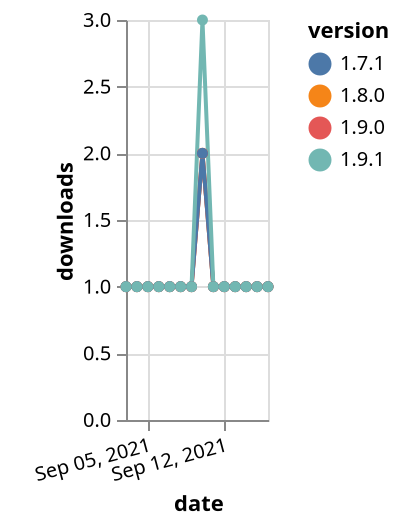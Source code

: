 {"$schema": "https://vega.github.io/schema/vega-lite/v5.json", "description": "A simple bar chart with embedded data.", "data": {"values": [{"date": "2021-09-03", "total": 117, "delta": 1, "version": "1.8.0"}, {"date": "2021-09-04", "total": 118, "delta": 1, "version": "1.8.0"}, {"date": "2021-09-05", "total": 119, "delta": 1, "version": "1.8.0"}, {"date": "2021-09-06", "total": 120, "delta": 1, "version": "1.8.0"}, {"date": "2021-09-07", "total": 121, "delta": 1, "version": "1.8.0"}, {"date": "2021-09-08", "total": 122, "delta": 1, "version": "1.8.0"}, {"date": "2021-09-09", "total": 123, "delta": 1, "version": "1.8.0"}, {"date": "2021-09-10", "total": 125, "delta": 2, "version": "1.8.0"}, {"date": "2021-09-11", "total": 126, "delta": 1, "version": "1.8.0"}, {"date": "2021-09-12", "total": 127, "delta": 1, "version": "1.8.0"}, {"date": "2021-09-13", "total": 128, "delta": 1, "version": "1.8.0"}, {"date": "2021-09-14", "total": 129, "delta": 1, "version": "1.8.0"}, {"date": "2021-09-15", "total": 130, "delta": 1, "version": "1.8.0"}, {"date": "2021-09-16", "total": 131, "delta": 1, "version": "1.8.0"}, {"date": "2021-09-03", "total": 119, "delta": 1, "version": "1.9.0"}, {"date": "2021-09-04", "total": 120, "delta": 1, "version": "1.9.0"}, {"date": "2021-09-05", "total": 121, "delta": 1, "version": "1.9.0"}, {"date": "2021-09-06", "total": 122, "delta": 1, "version": "1.9.0"}, {"date": "2021-09-07", "total": 123, "delta": 1, "version": "1.9.0"}, {"date": "2021-09-08", "total": 124, "delta": 1, "version": "1.9.0"}, {"date": "2021-09-09", "total": 125, "delta": 1, "version": "1.9.0"}, {"date": "2021-09-10", "total": 127, "delta": 2, "version": "1.9.0"}, {"date": "2021-09-11", "total": 128, "delta": 1, "version": "1.9.0"}, {"date": "2021-09-12", "total": 129, "delta": 1, "version": "1.9.0"}, {"date": "2021-09-13", "total": 130, "delta": 1, "version": "1.9.0"}, {"date": "2021-09-14", "total": 131, "delta": 1, "version": "1.9.0"}, {"date": "2021-09-15", "total": 132, "delta": 1, "version": "1.9.0"}, {"date": "2021-09-16", "total": 133, "delta": 1, "version": "1.9.0"}, {"date": "2021-09-03", "total": 131, "delta": 1, "version": "1.7.1"}, {"date": "2021-09-04", "total": 132, "delta": 1, "version": "1.7.1"}, {"date": "2021-09-05", "total": 133, "delta": 1, "version": "1.7.1"}, {"date": "2021-09-06", "total": 134, "delta": 1, "version": "1.7.1"}, {"date": "2021-09-07", "total": 135, "delta": 1, "version": "1.7.1"}, {"date": "2021-09-08", "total": 136, "delta": 1, "version": "1.7.1"}, {"date": "2021-09-09", "total": 137, "delta": 1, "version": "1.7.1"}, {"date": "2021-09-10", "total": 139, "delta": 2, "version": "1.7.1"}, {"date": "2021-09-11", "total": 140, "delta": 1, "version": "1.7.1"}, {"date": "2021-09-12", "total": 141, "delta": 1, "version": "1.7.1"}, {"date": "2021-09-13", "total": 142, "delta": 1, "version": "1.7.1"}, {"date": "2021-09-14", "total": 143, "delta": 1, "version": "1.7.1"}, {"date": "2021-09-15", "total": 144, "delta": 1, "version": "1.7.1"}, {"date": "2021-09-16", "total": 145, "delta": 1, "version": "1.7.1"}, {"date": "2021-09-03", "total": 111, "delta": 1, "version": "1.9.1"}, {"date": "2021-09-04", "total": 112, "delta": 1, "version": "1.9.1"}, {"date": "2021-09-05", "total": 113, "delta": 1, "version": "1.9.1"}, {"date": "2021-09-06", "total": 114, "delta": 1, "version": "1.9.1"}, {"date": "2021-09-07", "total": 115, "delta": 1, "version": "1.9.1"}, {"date": "2021-09-08", "total": 116, "delta": 1, "version": "1.9.1"}, {"date": "2021-09-09", "total": 117, "delta": 1, "version": "1.9.1"}, {"date": "2021-09-10", "total": 120, "delta": 3, "version": "1.9.1"}, {"date": "2021-09-11", "total": 121, "delta": 1, "version": "1.9.1"}, {"date": "2021-09-12", "total": 122, "delta": 1, "version": "1.9.1"}, {"date": "2021-09-13", "total": 123, "delta": 1, "version": "1.9.1"}, {"date": "2021-09-14", "total": 124, "delta": 1, "version": "1.9.1"}, {"date": "2021-09-15", "total": 125, "delta": 1, "version": "1.9.1"}, {"date": "2021-09-16", "total": 126, "delta": 1, "version": "1.9.1"}]}, "width": "container", "mark": {"type": "line", "point": {"filled": true}}, "encoding": {"x": {"field": "date", "type": "temporal", "timeUnit": "yearmonthdate", "title": "date", "axis": {"labelAngle": -15}}, "y": {"field": "delta", "type": "quantitative", "title": "downloads"}, "color": {"field": "version", "type": "nominal"}, "tooltip": {"field": "delta"}}}